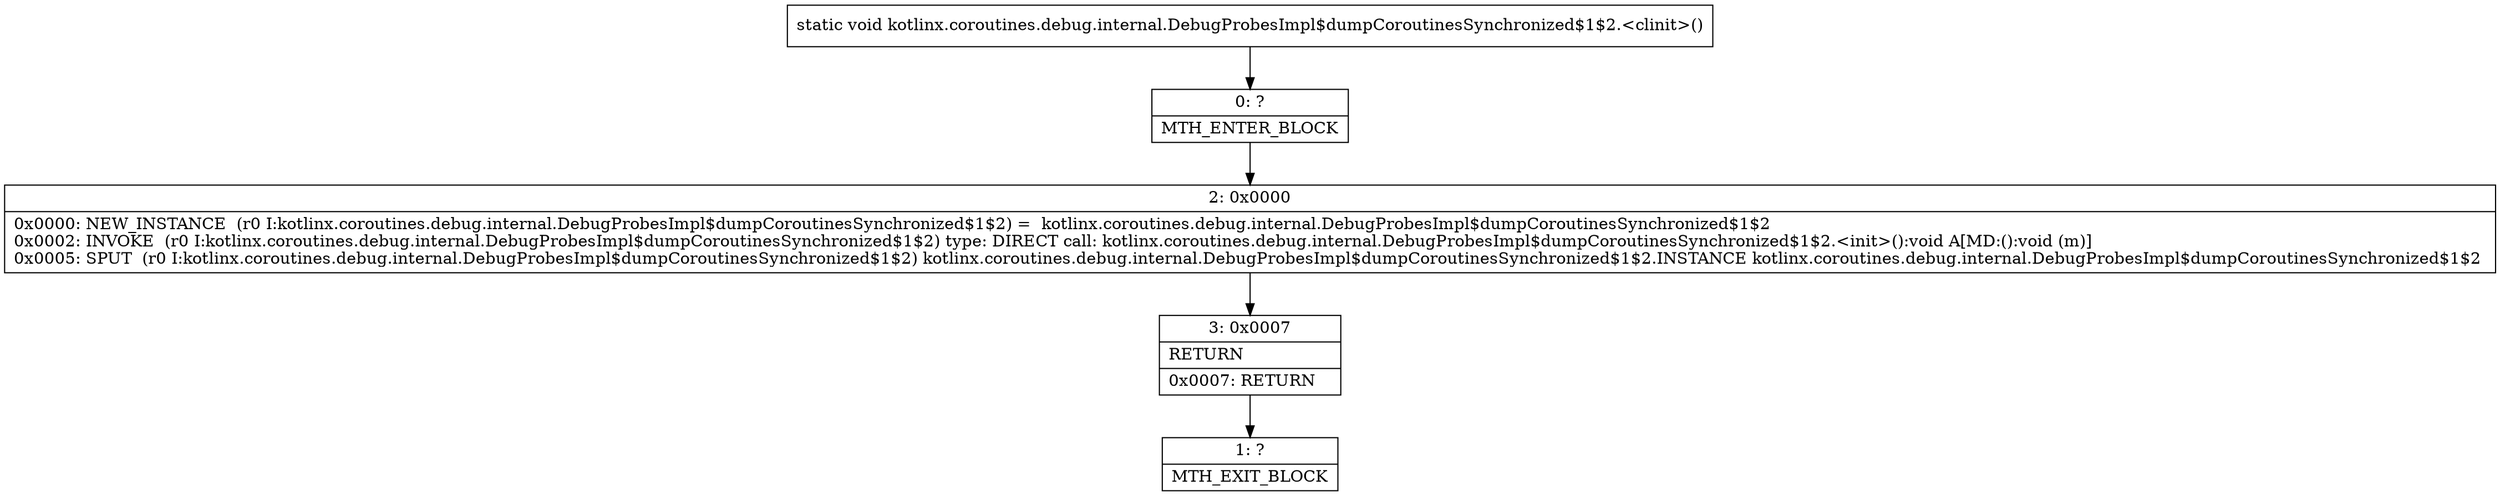digraph "CFG forkotlinx.coroutines.debug.internal.DebugProbesImpl$dumpCoroutinesSynchronized$1$2.\<clinit\>()V" {
Node_0 [shape=record,label="{0\:\ ?|MTH_ENTER_BLOCK\l}"];
Node_2 [shape=record,label="{2\:\ 0x0000|0x0000: NEW_INSTANCE  (r0 I:kotlinx.coroutines.debug.internal.DebugProbesImpl$dumpCoroutinesSynchronized$1$2) =  kotlinx.coroutines.debug.internal.DebugProbesImpl$dumpCoroutinesSynchronized$1$2 \l0x0002: INVOKE  (r0 I:kotlinx.coroutines.debug.internal.DebugProbesImpl$dumpCoroutinesSynchronized$1$2) type: DIRECT call: kotlinx.coroutines.debug.internal.DebugProbesImpl$dumpCoroutinesSynchronized$1$2.\<init\>():void A[MD:():void (m)]\l0x0005: SPUT  (r0 I:kotlinx.coroutines.debug.internal.DebugProbesImpl$dumpCoroutinesSynchronized$1$2) kotlinx.coroutines.debug.internal.DebugProbesImpl$dumpCoroutinesSynchronized$1$2.INSTANCE kotlinx.coroutines.debug.internal.DebugProbesImpl$dumpCoroutinesSynchronized$1$2 \l}"];
Node_3 [shape=record,label="{3\:\ 0x0007|RETURN\l|0x0007: RETURN   \l}"];
Node_1 [shape=record,label="{1\:\ ?|MTH_EXIT_BLOCK\l}"];
MethodNode[shape=record,label="{static void kotlinx.coroutines.debug.internal.DebugProbesImpl$dumpCoroutinesSynchronized$1$2.\<clinit\>() }"];
MethodNode -> Node_0;Node_0 -> Node_2;
Node_2 -> Node_3;
Node_3 -> Node_1;
}

